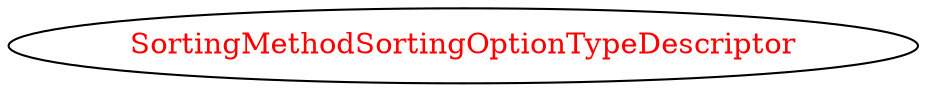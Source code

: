 digraph dependencyGraph {
 concentrate=true;
 ranksep="2.0";
 rankdir="LR"; 
 splines="ortho";
"SortingMethodSortingOptionTypeDescriptor" [fontcolor="red"];
}